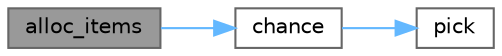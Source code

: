 digraph "alloc_items"
{
 // LATEX_PDF_SIZE
  bgcolor="transparent";
  edge [fontname=Helvetica,fontsize=10,labelfontname=Helvetica,labelfontsize=10];
  node [fontname=Helvetica,fontsize=10,shape=box,height=0.2,width=0.4];
  rankdir="LR";
  Node1 [id="Node000001",label="alloc_items",height=0.2,width=0.4,color="gray40", fillcolor="grey60", style="filled", fontcolor="black",tooltip=" "];
  Node1 -> Node2 [id="edge3_Node000001_Node000002",color="steelblue1",style="solid",tooltip=" "];
  Node2 [id="Node000002",label="chance",height=0.2,width=0.4,color="grey40", fillcolor="white", style="filled",URL="$test-stress_8c.html#aa5aaa3f0b3f2e80c9e2efffc3de64f3a",tooltip=" "];
  Node2 -> Node3 [id="edge4_Node000002_Node000003",color="steelblue1",style="solid",tooltip=" "];
  Node3 [id="Node000003",label="pick",height=0.2,width=0.4,color="grey40", fillcolor="white", style="filled",URL="$test-stress_8c.html#aaf6bf9a5b066497b5e2ea1f97bcc77e6",tooltip=" "];
}
